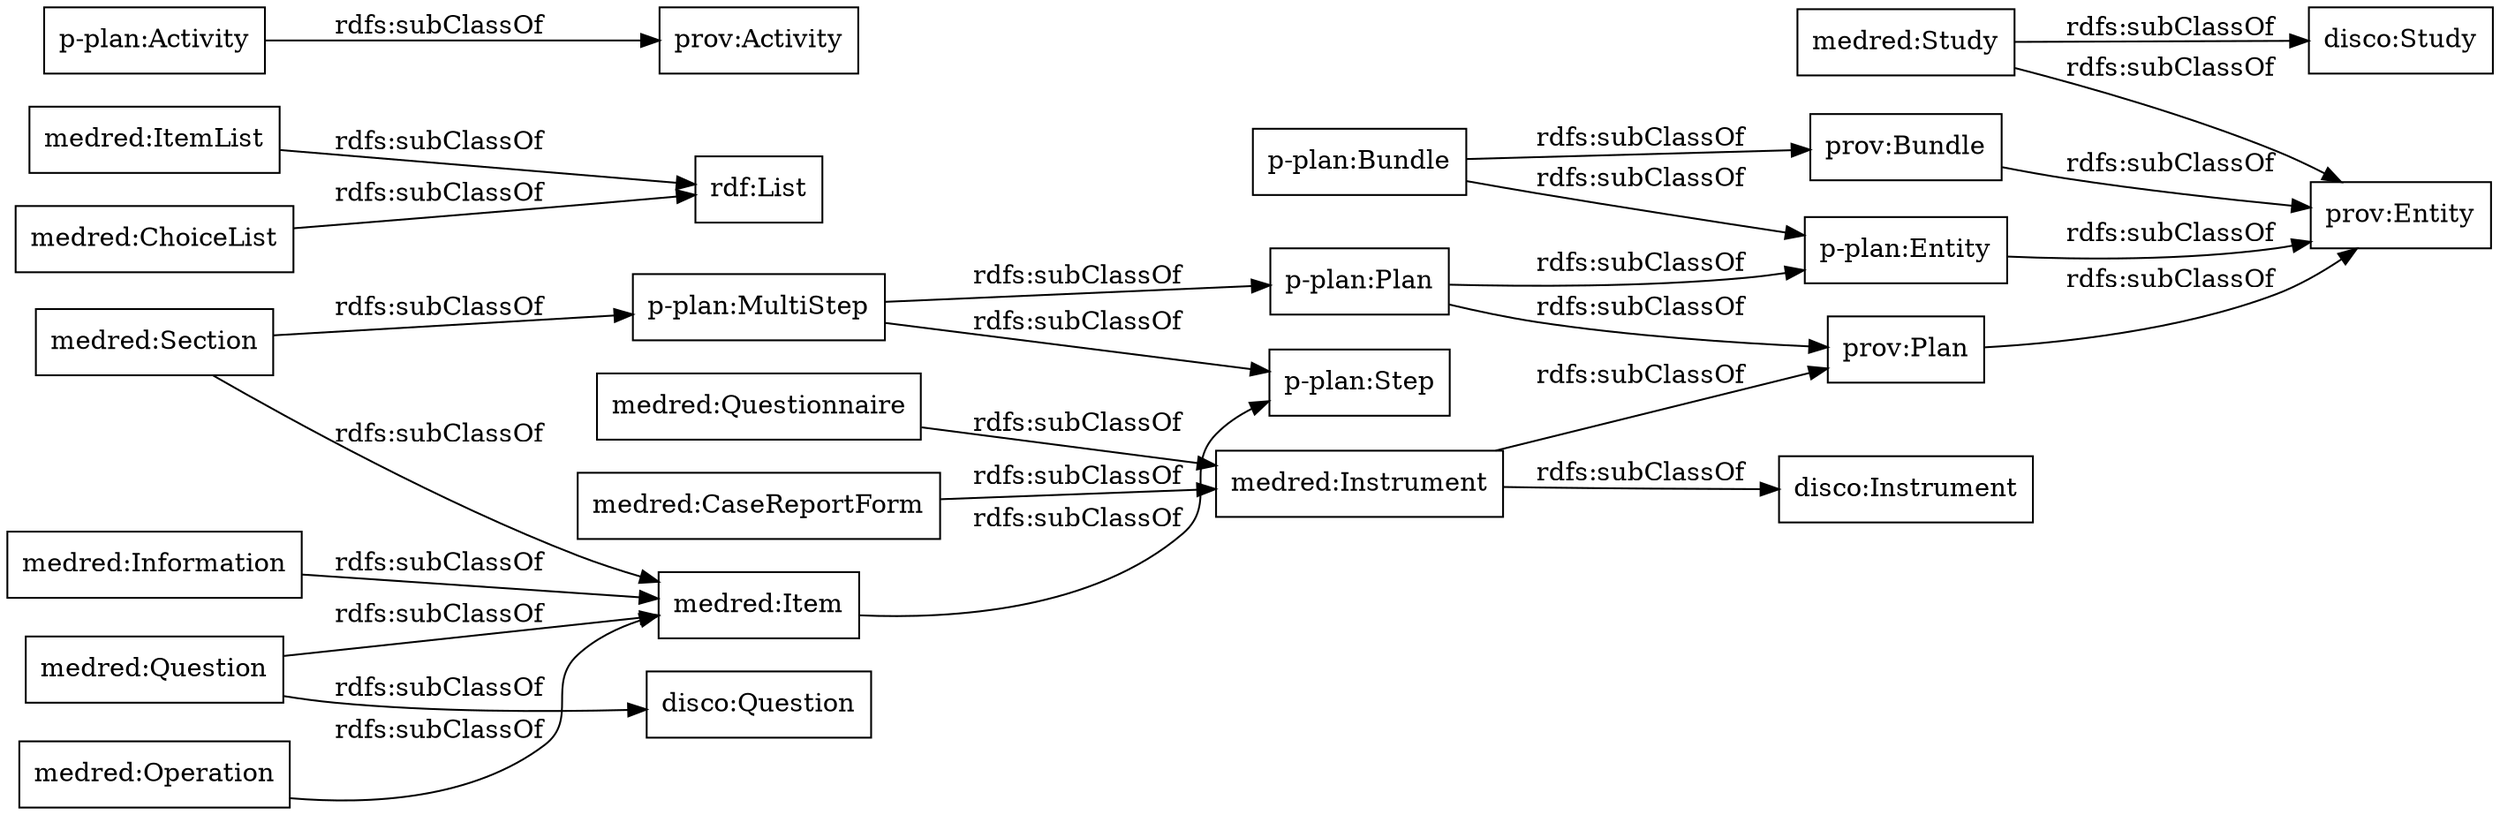 digraph ar2dtool_diagram { 
rankdir=LR;
size="1000"
node [shape = rectangle, color="black"]; "medred:Questionnaire" "medred:Information" "medred:Question" "medred:Instrument" "rdf:List" "medred:Item" "medred:CaseReportForm" "medred:Study" "medred:ItemList" "medred:Section" "medred:ChoiceList" "medred:Operation" "p-plan:MultiStep" "p-plan:Activity" "p-plan:Step" "p-plan:Entity" "p-plan:Bundle" "prov:Bundle" "prov:Entity" "p-plan:Plan" "prov:Plan" "prov:Activity" ; /*classes style*/
	"p-plan:Activity" -> "prov:Activity" [ label = "rdfs:subClassOf" ];
	"p-plan:Entity" -> "prov:Entity" [ label = "rdfs:subClassOf" ];
	"medred:ChoiceList" -> "rdf:List" [ label = "rdfs:subClassOf" ];
	"prov:Plan" -> "prov:Entity" [ label = "rdfs:subClassOf" ];
	"medred:Information" -> "medred:Item" [ label = "rdfs:subClassOf" ];
	"prov:Bundle" -> "prov:Entity" [ label = "rdfs:subClassOf" ];
	"medred:Questionnaire" -> "medred:Instrument" [ label = "rdfs:subClassOf" ];
	"medred:Study" -> "prov:Entity" [ label = "rdfs:subClassOf" ];
	"medred:Study" -> "disco:Study" [ label = "rdfs:subClassOf" ];
	"medred:Question" -> "medred:Item" [ label = "rdfs:subClassOf" ];
	"medred:Question" -> "disco:Question" [ label = "rdfs:subClassOf" ];
	"medred:Operation" -> "medred:Item" [ label = "rdfs:subClassOf" ];
	"p-plan:Bundle" -> "prov:Bundle" [ label = "rdfs:subClassOf" ];
	"p-plan:Bundle" -> "p-plan:Entity" [ label = "rdfs:subClassOf" ];
	"medred:ItemList" -> "rdf:List" [ label = "rdfs:subClassOf" ];
	"p-plan:Plan" -> "prov:Plan" [ label = "rdfs:subClassOf" ];
	"p-plan:Plan" -> "p-plan:Entity" [ label = "rdfs:subClassOf" ];
	"p-plan:MultiStep" -> "p-plan:Step" [ label = "rdfs:subClassOf" ];
	"p-plan:MultiStep" -> "p-plan:Plan" [ label = "rdfs:subClassOf" ];
	"medred:Item" -> "p-plan:Step" [ label = "rdfs:subClassOf" ];
	"medred:Instrument" -> "prov:Plan" [ label = "rdfs:subClassOf" ];
	"medred:Instrument" -> "disco:Instrument" [ label = "rdfs:subClassOf" ];
	"medred:CaseReportForm" -> "medred:Instrument" [ label = "rdfs:subClassOf" ];
	"medred:Section" -> "medred:Item" [ label = "rdfs:subClassOf" ];
	"medred:Section" -> "p-plan:MultiStep" [ label = "rdfs:subClassOf" ];

}

